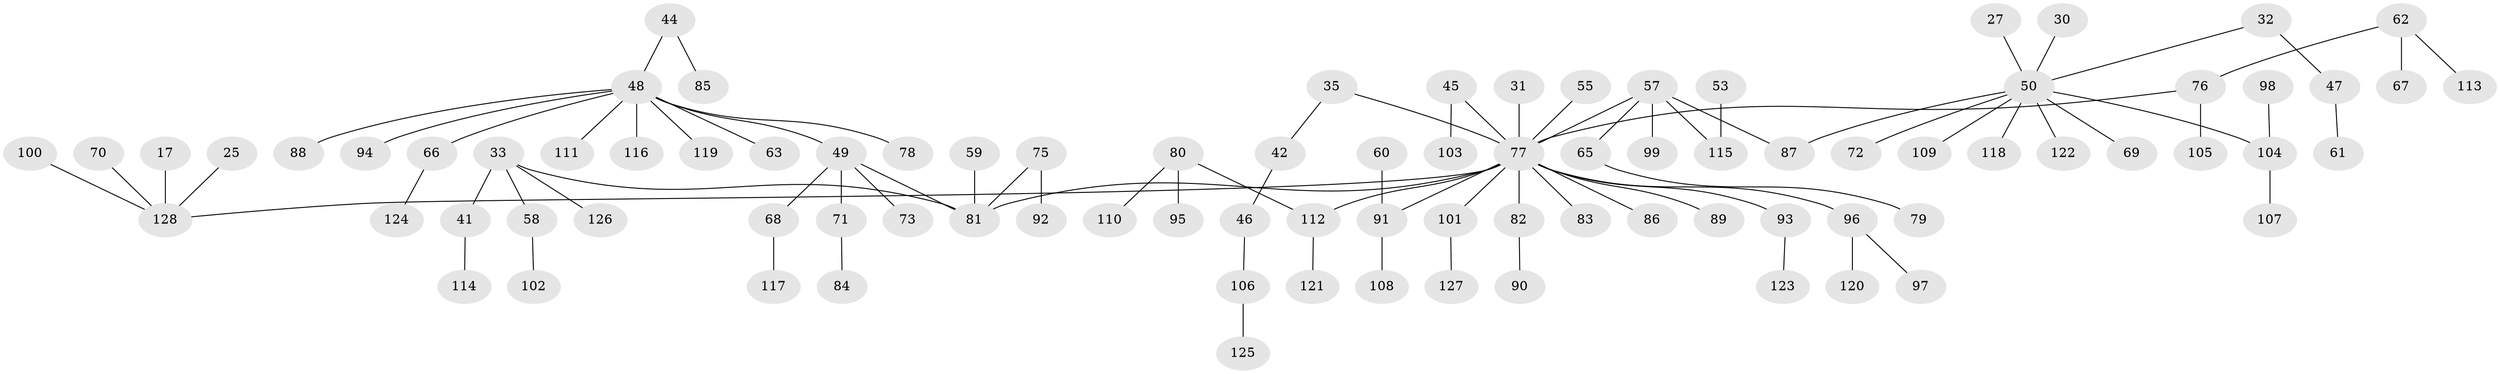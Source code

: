 // original degree distribution, {5: 0.046875, 6: 0.03125, 4: 0.0234375, 2: 0.2734375, 3: 0.1484375, 1: 0.4765625}
// Generated by graph-tools (version 1.1) at 2025/56/03/04/25 21:56:16]
// undirected, 89 vertices, 88 edges
graph export_dot {
graph [start="1"]
  node [color=gray90,style=filled];
  17;
  25;
  27;
  30;
  31;
  32;
  33 [super="+8"];
  35;
  41;
  42;
  44;
  45;
  46;
  47;
  48 [super="+43"];
  49 [super="+40"];
  50 [super="+18+19+23"];
  53;
  55;
  57 [super="+21"];
  58;
  59;
  60;
  61;
  62;
  63;
  65 [super="+54"];
  66;
  67;
  68;
  69;
  70;
  71;
  72;
  73;
  75;
  76 [super="+37+38"];
  77 [super="+16+11+64+24"];
  78;
  79;
  80;
  81 [super="+2+52"];
  82;
  83;
  84;
  85;
  86;
  87 [super="+15"];
  88;
  89;
  90;
  91 [super="+26"];
  92;
  93;
  94;
  95;
  96 [super="+74"];
  97;
  98;
  99;
  100;
  101;
  102;
  103;
  104 [super="+22"];
  105;
  106;
  107;
  108;
  109;
  110;
  111;
  112 [super="+56"];
  113;
  114;
  115 [super="+51"];
  116;
  117;
  118;
  119;
  120;
  121;
  122;
  123;
  124;
  125;
  126;
  127;
  128 [super="+6+14"];
  17 -- 128;
  25 -- 128;
  27 -- 50;
  30 -- 50;
  31 -- 77;
  32 -- 47;
  32 -- 50;
  33 -- 81;
  33 -- 41;
  33 -- 58;
  33 -- 126;
  35 -- 42;
  35 -- 77;
  41 -- 114;
  42 -- 46;
  44 -- 85;
  44 -- 48;
  45 -- 103;
  45 -- 77;
  46 -- 106;
  47 -- 61;
  48 -- 78;
  48 -- 66;
  48 -- 111;
  48 -- 49;
  48 -- 116;
  48 -- 119;
  48 -- 88;
  48 -- 94;
  48 -- 63;
  49 -- 68;
  49 -- 81;
  49 -- 71;
  49 -- 73;
  50 -- 69;
  50 -- 72;
  50 -- 109;
  50 -- 87;
  50 -- 104;
  50 -- 122;
  50 -- 118;
  53 -- 115;
  55 -- 77;
  57 -- 99;
  57 -- 87;
  57 -- 77;
  57 -- 115;
  57 -- 65;
  58 -- 102;
  59 -- 81;
  60 -- 91;
  62 -- 67;
  62 -- 113;
  62 -- 76;
  65 -- 79;
  66 -- 124;
  68 -- 117;
  70 -- 128;
  71 -- 84;
  75 -- 92;
  75 -- 81;
  76 -- 105;
  76 -- 77;
  77 -- 83;
  77 -- 101;
  77 -- 128;
  77 -- 81;
  77 -- 82;
  77 -- 93;
  77 -- 91;
  77 -- 112;
  77 -- 89;
  77 -- 86;
  77 -- 96;
  80 -- 95;
  80 -- 110;
  80 -- 112;
  82 -- 90;
  91 -- 108;
  93 -- 123;
  96 -- 120;
  96 -- 97;
  98 -- 104;
  100 -- 128;
  101 -- 127;
  104 -- 107;
  106 -- 125;
  112 -- 121;
}
